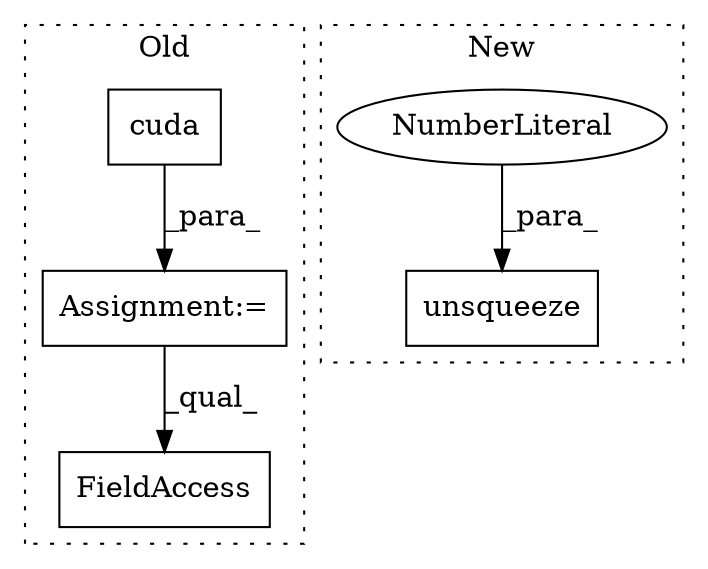 digraph G {
subgraph cluster0 {
1 [label="cuda" a="32" s="2175" l="6" shape="box"];
4 [label="Assignment:=" a="7" s="2168" l="1" shape="box"];
5 [label="FieldAccess" a="22" s="2389" l="8" shape="box"];
label = "Old";
style="dotted";
}
subgraph cluster1 {
2 [label="unsqueeze" a="32" s="2229,2240" l="10,1" shape="box"];
3 [label="NumberLiteral" a="34" s="2239" l="1" shape="ellipse"];
label = "New";
style="dotted";
}
1 -> 4 [label="_para_"];
3 -> 2 [label="_para_"];
4 -> 5 [label="_qual_"];
}